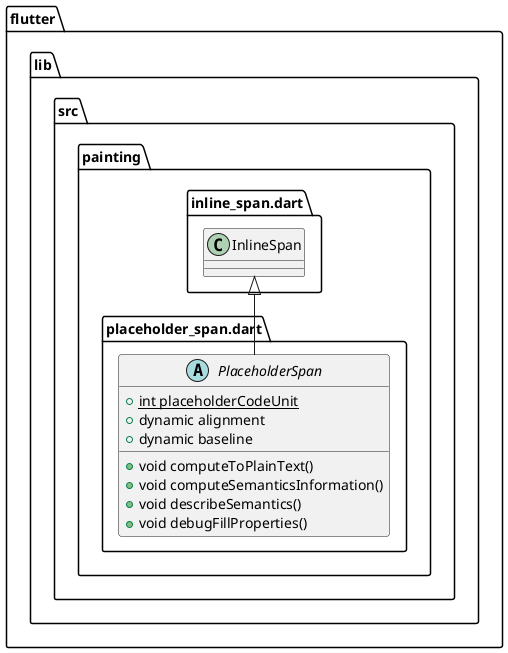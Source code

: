 @startuml
set namespaceSeparator ::

abstract class "flutter::lib::src::painting::placeholder_span.dart::PlaceholderSpan" {
  {static} +int placeholderCodeUnit
  +dynamic alignment
  +dynamic baseline
  +void computeToPlainText()
  +void computeSemanticsInformation()
  +void describeSemantics()
  +void debugFillProperties()
}

"flutter::lib::src::painting::inline_span.dart::InlineSpan" <|-- "flutter::lib::src::painting::placeholder_span.dart::PlaceholderSpan"


@enduml